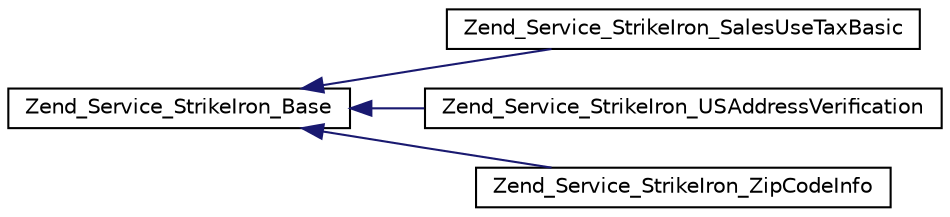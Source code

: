digraph G
{
  edge [fontname="Helvetica",fontsize="10",labelfontname="Helvetica",labelfontsize="10"];
  node [fontname="Helvetica",fontsize="10",shape=record];
  rankdir="LR";
  Node1 [label="Zend_Service_StrikeIron_Base",height=0.2,width=0.4,color="black", fillcolor="white", style="filled",URL="$class_zend___service___strike_iron___base.html"];
  Node1 -> Node2 [dir="back",color="midnightblue",fontsize="10",style="solid",fontname="Helvetica"];
  Node2 [label="Zend_Service_StrikeIron_SalesUseTaxBasic",height=0.2,width=0.4,color="black", fillcolor="white", style="filled",URL="$class_zend___service___strike_iron___sales_use_tax_basic.html"];
  Node1 -> Node3 [dir="back",color="midnightblue",fontsize="10",style="solid",fontname="Helvetica"];
  Node3 [label="Zend_Service_StrikeIron_USAddressVerification",height=0.2,width=0.4,color="black", fillcolor="white", style="filled",URL="$class_zend___service___strike_iron___u_s_address_verification.html"];
  Node1 -> Node4 [dir="back",color="midnightblue",fontsize="10",style="solid",fontname="Helvetica"];
  Node4 [label="Zend_Service_StrikeIron_ZipCodeInfo",height=0.2,width=0.4,color="black", fillcolor="white", style="filled",URL="$class_zend___service___strike_iron___zip_code_info.html"];
}
